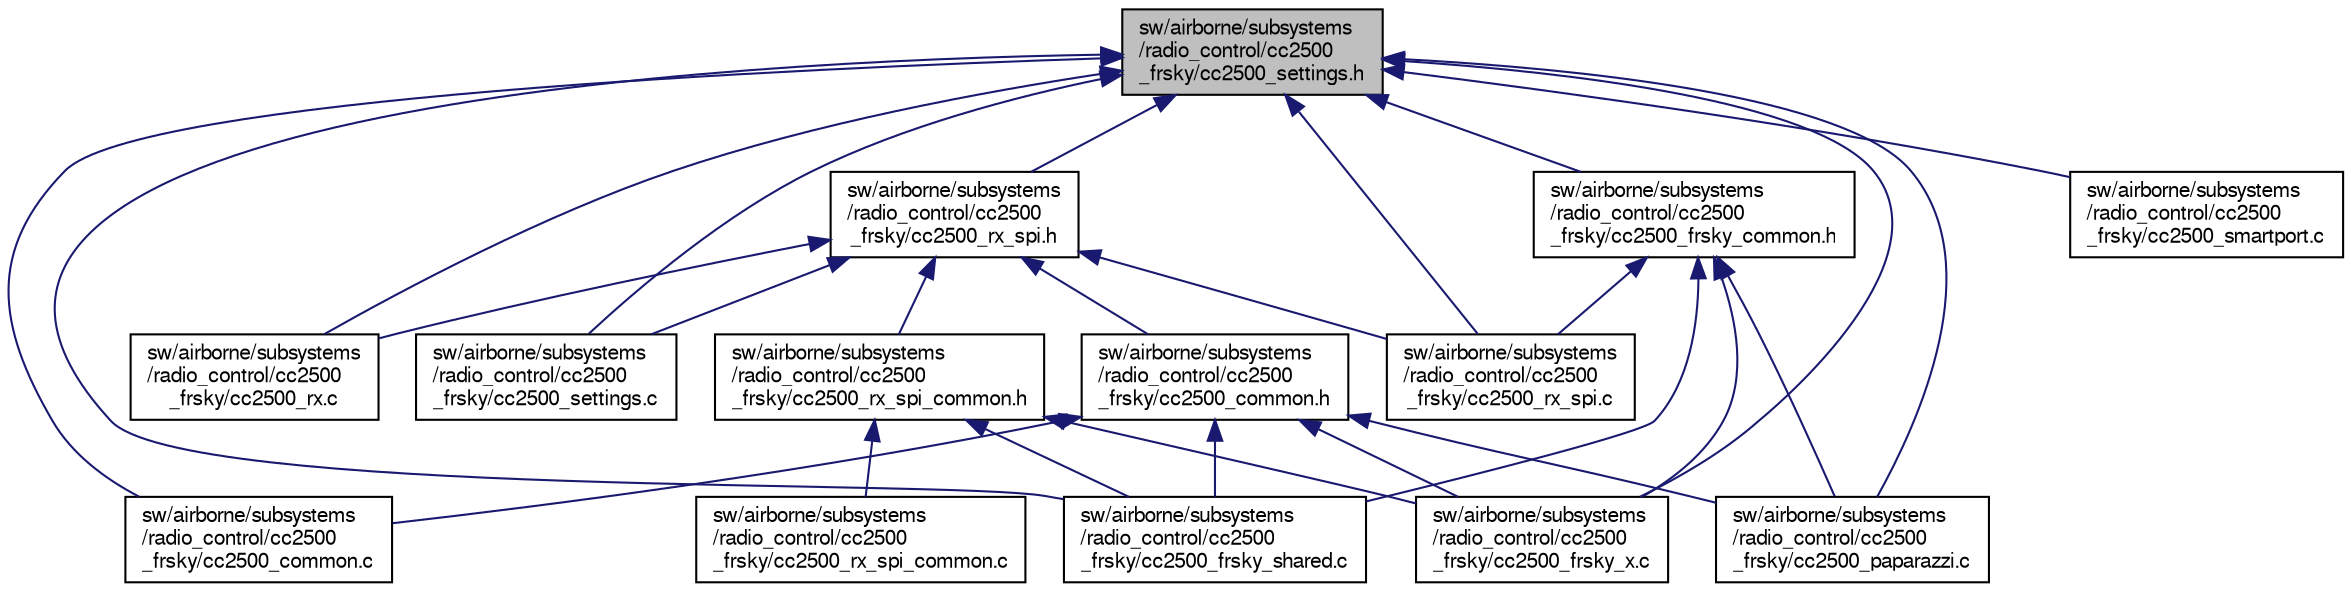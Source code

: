 digraph "sw/airborne/subsystems/radio_control/cc2500_frsky/cc2500_settings.h"
{
  edge [fontname="FreeSans",fontsize="10",labelfontname="FreeSans",labelfontsize="10"];
  node [fontname="FreeSans",fontsize="10",shape=record];
  Node1 [label="sw/airborne/subsystems\l/radio_control/cc2500\l_frsky/cc2500_settings.h",height=0.2,width=0.4,color="black", fillcolor="grey75", style="filled", fontcolor="black"];
  Node1 -> Node2 [dir="back",color="midnightblue",fontsize="10",style="solid",fontname="FreeSans"];
  Node2 [label="sw/airborne/subsystems\l/radio_control/cc2500\l_frsky/cc2500_common.c",height=0.2,width=0.4,color="black", fillcolor="white", style="filled",URL="$cc2500__common_8c.html"];
  Node1 -> Node3 [dir="back",color="midnightblue",fontsize="10",style="solid",fontname="FreeSans"];
  Node3 [label="sw/airborne/subsystems\l/radio_control/cc2500\l_frsky/cc2500_rx_spi.h",height=0.2,width=0.4,color="black", fillcolor="white", style="filled",URL="$cc2500__rx__spi_8h.html"];
  Node3 -> Node4 [dir="back",color="midnightblue",fontsize="10",style="solid",fontname="FreeSans"];
  Node4 [label="sw/airborne/subsystems\l/radio_control/cc2500\l_frsky/cc2500_common.h",height=0.2,width=0.4,color="black", fillcolor="white", style="filled",URL="$cc2500__common_8h.html"];
  Node4 -> Node2 [dir="back",color="midnightblue",fontsize="10",style="solid",fontname="FreeSans"];
  Node4 -> Node5 [dir="back",color="midnightblue",fontsize="10",style="solid",fontname="FreeSans"];
  Node5 [label="sw/airborne/subsystems\l/radio_control/cc2500\l_frsky/cc2500_frsky_shared.c",height=0.2,width=0.4,color="black", fillcolor="white", style="filled",URL="$cc2500__frsky__shared_8c.html"];
  Node4 -> Node6 [dir="back",color="midnightblue",fontsize="10",style="solid",fontname="FreeSans"];
  Node6 [label="sw/airborne/subsystems\l/radio_control/cc2500\l_frsky/cc2500_frsky_x.c",height=0.2,width=0.4,color="black", fillcolor="white", style="filled",URL="$cc2500__frsky__x_8c.html"];
  Node4 -> Node7 [dir="back",color="midnightblue",fontsize="10",style="solid",fontname="FreeSans"];
  Node7 [label="sw/airborne/subsystems\l/radio_control/cc2500\l_frsky/cc2500_paparazzi.c",height=0.2,width=0.4,color="black", fillcolor="white", style="filled",URL="$cc2500__paparazzi_8c.html"];
  Node3 -> Node8 [dir="back",color="midnightblue",fontsize="10",style="solid",fontname="FreeSans"];
  Node8 [label="sw/airborne/subsystems\l/radio_control/cc2500\l_frsky/cc2500_rx_spi_common.h",height=0.2,width=0.4,color="black", fillcolor="white", style="filled",URL="$cc2500__rx__spi__common_8h.html"];
  Node8 -> Node5 [dir="back",color="midnightblue",fontsize="10",style="solid",fontname="FreeSans"];
  Node8 -> Node6 [dir="back",color="midnightblue",fontsize="10",style="solid",fontname="FreeSans"];
  Node8 -> Node9 [dir="back",color="midnightblue",fontsize="10",style="solid",fontname="FreeSans"];
  Node9 [label="sw/airborne/subsystems\l/radio_control/cc2500\l_frsky/cc2500_rx_spi_common.c",height=0.2,width=0.4,color="black", fillcolor="white", style="filled",URL="$cc2500__rx__spi__common_8c.html"];
  Node3 -> Node10 [dir="back",color="midnightblue",fontsize="10",style="solid",fontname="FreeSans"];
  Node10 [label="sw/airborne/subsystems\l/radio_control/cc2500\l_frsky/cc2500_rx.c",height=0.2,width=0.4,color="black", fillcolor="white", style="filled",URL="$cc2500__rx_8c.html"];
  Node3 -> Node11 [dir="back",color="midnightblue",fontsize="10",style="solid",fontname="FreeSans"];
  Node11 [label="sw/airborne/subsystems\l/radio_control/cc2500\l_frsky/cc2500_rx_spi.c",height=0.2,width=0.4,color="black", fillcolor="white", style="filled",URL="$cc2500__rx__spi_8c.html"];
  Node3 -> Node12 [dir="back",color="midnightblue",fontsize="10",style="solid",fontname="FreeSans"];
  Node12 [label="sw/airborne/subsystems\l/radio_control/cc2500\l_frsky/cc2500_settings.c",height=0.2,width=0.4,color="black", fillcolor="white", style="filled",URL="$cc2500__settings_8c.html"];
  Node1 -> Node13 [dir="back",color="midnightblue",fontsize="10",style="solid",fontname="FreeSans"];
  Node13 [label="sw/airborne/subsystems\l/radio_control/cc2500\l_frsky/cc2500_frsky_common.h",height=0.2,width=0.4,color="black", fillcolor="white", style="filled",URL="$cc2500__frsky__common_8h.html"];
  Node13 -> Node5 [dir="back",color="midnightblue",fontsize="10",style="solid",fontname="FreeSans"];
  Node13 -> Node6 [dir="back",color="midnightblue",fontsize="10",style="solid",fontname="FreeSans"];
  Node13 -> Node7 [dir="back",color="midnightblue",fontsize="10",style="solid",fontname="FreeSans"];
  Node13 -> Node11 [dir="back",color="midnightblue",fontsize="10",style="solid",fontname="FreeSans"];
  Node1 -> Node5 [dir="back",color="midnightblue",fontsize="10",style="solid",fontname="FreeSans"];
  Node1 -> Node6 [dir="back",color="midnightblue",fontsize="10",style="solid",fontname="FreeSans"];
  Node1 -> Node7 [dir="back",color="midnightblue",fontsize="10",style="solid",fontname="FreeSans"];
  Node1 -> Node10 [dir="back",color="midnightblue",fontsize="10",style="solid",fontname="FreeSans"];
  Node1 -> Node11 [dir="back",color="midnightblue",fontsize="10",style="solid",fontname="FreeSans"];
  Node1 -> Node12 [dir="back",color="midnightblue",fontsize="10",style="solid",fontname="FreeSans"];
  Node1 -> Node14 [dir="back",color="midnightblue",fontsize="10",style="solid",fontname="FreeSans"];
  Node14 [label="sw/airborne/subsystems\l/radio_control/cc2500\l_frsky/cc2500_smartport.c",height=0.2,width=0.4,color="black", fillcolor="white", style="filled",URL="$cc2500__smartport_8c.html"];
}
